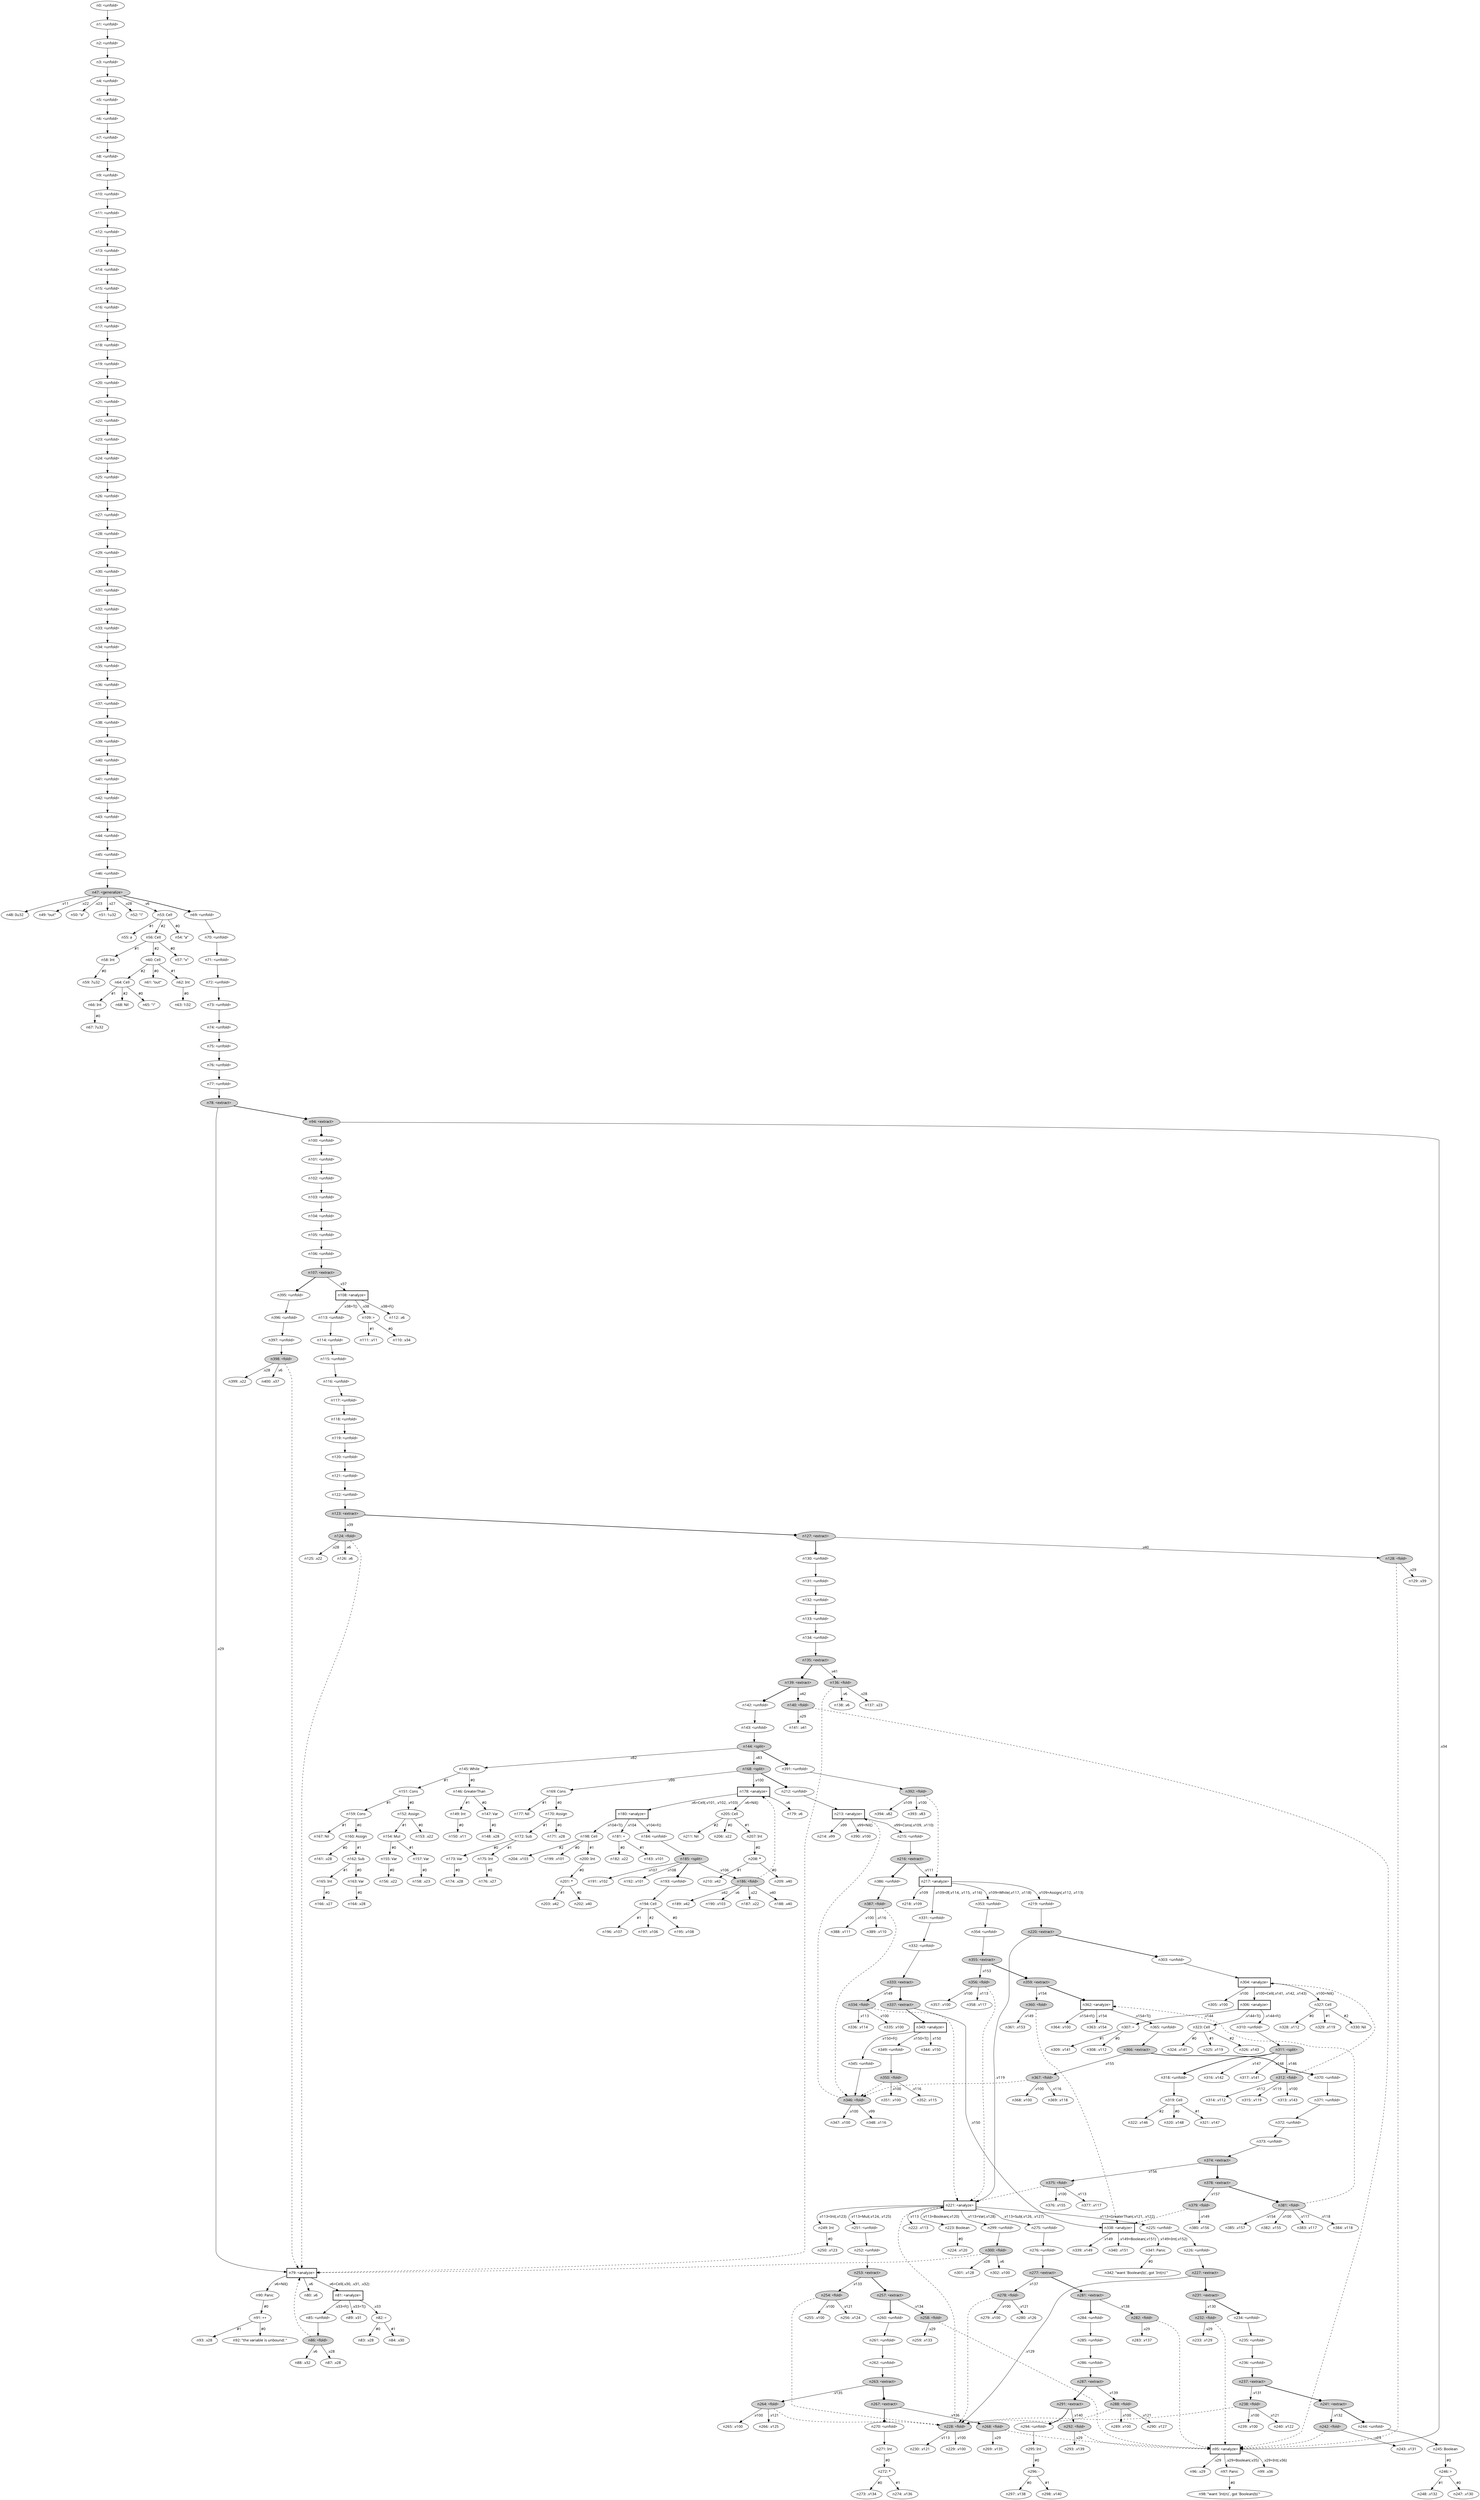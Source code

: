 digraph {
    node [fontname="bold helvetica"];
    edge [fontname="bold helvetica"];
    n0 [label="n0: <unfold>"];
    n1 [label="n1: <unfold>"];
    n0 -> n1;
    n2 [label="n2: <unfold>"];
    n1 -> n2;
    n3 [label="n3: <unfold>"];
    n2 -> n3;
    n4 [label="n4: <unfold>"];
    n3 -> n4;
    n5 [label="n5: <unfold>"];
    n4 -> n5;
    n6 [label="n6: <unfold>"];
    n5 -> n6;
    n7 [label="n7: <unfold>"];
    n6 -> n7;
    n8 [label="n8: <unfold>"];
    n7 -> n8;
    n9 [label="n9: <unfold>"];
    n8 -> n9;
    n10 [label="n10: <unfold>"];
    n9 -> n10;
    n11 [label="n11: <unfold>"];
    n10 -> n11;
    n12 [label="n12: <unfold>"];
    n11 -> n12;
    n13 [label="n13: <unfold>"];
    n12 -> n13;
    n14 [label="n14: <unfold>"];
    n13 -> n14;
    n15 [label="n15: <unfold>"];
    n14 -> n15;
    n16 [label="n16: <unfold>"];
    n15 -> n16;
    n17 [label="n17: <unfold>"];
    n16 -> n17;
    n18 [label="n18: <unfold>"];
    n17 -> n18;
    n19 [label="n19: <unfold>"];
    n18 -> n19;
    n20 [label="n20: <unfold>"];
    n19 -> n20;
    n21 [label="n21: <unfold>"];
    n20 -> n21;
    n22 [label="n22: <unfold>"];
    n21 -> n22;
    n23 [label="n23: <unfold>"];
    n22 -> n23;
    n24 [label="n24: <unfold>"];
    n23 -> n24;
    n25 [label="n25: <unfold>"];
    n24 -> n25;
    n26 [label="n26: <unfold>"];
    n25 -> n26;
    n27 [label="n27: <unfold>"];
    n26 -> n27;
    n28 [label="n28: <unfold>"];
    n27 -> n28;
    n29 [label="n29: <unfold>"];
    n28 -> n29;
    n30 [label="n30: <unfold>"];
    n29 -> n30;
    n31 [label="n31: <unfold>"];
    n30 -> n31;
    n32 [label="n32: <unfold>"];
    n31 -> n32;
    n33 [label="n33: <unfold>"];
    n32 -> n33;
    n34 [label="n34: <unfold>"];
    n33 -> n34;
    n35 [label="n35: <unfold>"];
    n34 -> n35;
    n36 [label="n36: <unfold>"];
    n35 -> n36;
    n37 [label="n37: <unfold>"];
    n36 -> n37;
    n38 [label="n38: <unfold>"];
    n37 -> n38;
    n39 [label="n39: <unfold>"];
    n38 -> n39;
    n40 [label="n40: <unfold>"];
    n39 -> n40;
    n41 [label="n41: <unfold>"];
    n40 -> n41;
    n42 [label="n42: <unfold>"];
    n41 -> n42;
    n43 [label="n43: <unfold>"];
    n42 -> n43;
    n44 [label="n44: <unfold>"];
    n43 -> n44;
    n45 [label="n45: <unfold>"];
    n44 -> n45;
    n46 [label="n46: <unfold>"];
    n45 -> n46;
    n47 [label="n47: <generalize>"] [style=filled];
    n46 -> n47;
    n48 [label="n48: 0u32"];
    n47 -> n48 [label=" .v11 "];
    n49 [label="n49: \"out\""];
    n47 -> n49 [label=" .v22 "];
    n50 [label="n50: \"a\""];
    n47 -> n50 [label=" .v23 "];
    n51 [label="n51: 1u32"];
    n47 -> n51 [label=" .v27 "];
    n52 [label="n52: \"i\""];
    n47 -> n52 [label=" .v28 "];
    n53 [label="n53: Cell"];
    n47 -> n53 [label=" .v6 "];
    n54 [label="n54: \"a\""];
    n53 -> n54 [label=" #0 "];
    n55 [label="n55: a"];
    n53 -> n55 [label=" #1 "];
    n56 [label="n56: Cell"];
    n53 -> n56 [label=" #2 "];
    n57 [label="n57: \"x\""];
    n56 -> n57 [label=" #0 "];
    n58 [label="n58: Int"];
    n56 -> n58 [label=" #1 "];
    n59 [label="n59: 7u32"];
    n58 -> n59 [label=" #0 "];
    n60 [label="n60: Cell"];
    n56 -> n60 [label=" #2 "];
    n61 [label="n61: \"out\""];
    n60 -> n61 [label=" #0 "];
    n62 [label="n62: Int"];
    n60 -> n62 [label=" #1 "];
    n63 [label="n63: 1i32"];
    n62 -> n63 [label=" #0 "];
    n64 [label="n64: Cell"];
    n60 -> n64 [label=" #2 "];
    n65 [label="n65: \"i\""];
    n64 -> n65 [label=" #0 "];
    n66 [label="n66: Int"];
    n64 -> n66 [label=" #1 "];
    n67 [label="n67: 7u32"];
    n66 -> n67 [label=" #0 "];
    n68 [label="n68: Nil"];
    n64 -> n68 [label=" #2 "];
    n69 [label="n69: <unfold>"];
    n47 -> n69 [penwidth=1.7 arrowhead=dot];
    n70 [label="n70: <unfold>"];
    n69 -> n70;
    n71 [label="n71: <unfold>"];
    n70 -> n71;
    n72 [label="n72: <unfold>"];
    n71 -> n72;
    n73 [label="n73: <unfold>"];
    n72 -> n73;
    n74 [label="n74: <unfold>"];
    n73 -> n74;
    n75 [label="n75: <unfold>"];
    n74 -> n75;
    n76 [label="n76: <unfold>"];
    n75 -> n76;
    n77 [label="n77: <unfold>"];
    n76 -> n77;
    n78 [label="n78: <extract>"] [style=filled];
    n77 -> n78;
    n79 [label="n79: <analyze>"] [shape=box style=bold];
    n78 -> n79 [label=" .v29 "];
    n80 [label="n80: .v6"];
    n79 -> n80 [label=" .v6 "];
    n81 [label="n81: <analyze>"] [shape=box style=bold];
    n79 -> n81 [label=" .v6=Cell(.v30, .v31, .v32) "];
    n82 [label="n82: ="];
    n81 -> n82 [label=" .v33 "];
    n83 [label="n83: .v28"];
    n82 -> n83 [label=" #0 "];
    n84 [label="n84: .v30"];
    n82 -> n84 [label=" #1 "];
    n85 [label="n85: <unfold>"];
    n81 -> n85 [label=" .v33=F() "];
    n86 [label="n86: <fold>"] [style=filled];
    n85 -> n86;
    n86 -> n79 [style=dashed];
    n87 [label="n87: .v28"];
    n86 -> n87 [label=" .v28 "];
    n88 [label="n88: .v32"];
    n86 -> n88 [label=" .v6 "];
    n89 [label="n89: .v31"];
    n81 -> n89 [label=" .v33=T() "];
    n90 [label="n90: Panic"];
    n79 -> n90 [label=" .v6=Nil() "];
    n91 [label="n91: ++"];
    n90 -> n91 [label=" #0 "];
    n92 [label="n92: \"the variable is unbound: \""];
    n91 -> n92 [label=" #0 "];
    n93 [label="n93: .v28"];
    n91 -> n93 [label=" #1 "];
    n94 [label="n94: <extract>"] [style=filled];
    n78 -> n94 [penwidth=1.7 arrowhead=dot];
    n95 [label="n95: <analyze>"] [shape=box style=bold];
    n94 -> n95 [label=" .v34 "];
    n96 [label="n96: .v29"];
    n95 -> n96 [label=" .v29 "];
    n97 [label="n97: Panic"];
    n95 -> n97 [label=" .v29=Boolean(.v35) "];
    n98 [label="n98: \"want `Int(n)`, got `Boolean(b)`\""];
    n97 -> n98 [label=" #0 "];
    n99 [label="n99: .v36"];
    n95 -> n99 [label=" .v29=Int(.v36) "];
    n100 [label="n100: <unfold>"];
    n94 -> n100 [penwidth=1.7 arrowhead=dot];
    n101 [label="n101: <unfold>"];
    n100 -> n101;
    n102 [label="n102: <unfold>"];
    n101 -> n102;
    n103 [label="n103: <unfold>"];
    n102 -> n103;
    n104 [label="n104: <unfold>"];
    n103 -> n104;
    n105 [label="n105: <unfold>"];
    n104 -> n105;
    n106 [label="n106: <unfold>"];
    n105 -> n106;
    n107 [label="n107: <extract>"] [style=filled];
    n106 -> n107;
    n108 [label="n108: <analyze>"] [shape=box style=bold];
    n107 -> n108 [label=" .v37 "];
    n109 [label="n109: >"];
    n108 -> n109 [label=" .v38 "];
    n110 [label="n110: .v34"];
    n109 -> n110 [label=" #0 "];
    n111 [label="n111: .v11"];
    n109 -> n111 [label=" #1 "];
    n112 [label="n112: .v6"];
    n108 -> n112 [label=" .v38=F() "];
    n113 [label="n113: <unfold>"];
    n108 -> n113 [label=" .v38=T() "];
    n114 [label="n114: <unfold>"];
    n113 -> n114;
    n115 [label="n115: <unfold>"];
    n114 -> n115;
    n116 [label="n116: <unfold>"];
    n115 -> n116;
    n117 [label="n117: <unfold>"];
    n116 -> n117;
    n118 [label="n118: <unfold>"];
    n117 -> n118;
    n119 [label="n119: <unfold>"];
    n118 -> n119;
    n120 [label="n120: <unfold>"];
    n119 -> n120;
    n121 [label="n121: <unfold>"];
    n120 -> n121;
    n122 [label="n122: <unfold>"];
    n121 -> n122;
    n123 [label="n123: <extract>"] [style=filled];
    n122 -> n123;
    n124 [label="n124: <fold>"] [style=filled];
    n123 -> n124 [label=" .v39 "];
    n124 -> n79 [style=dashed];
    n125 [label="n125: .v22"];
    n124 -> n125 [label=" .v28 "];
    n126 [label="n126: .v6"];
    n124 -> n126 [label=" .v6 "];
    n127 [label="n127: <extract>"] [style=filled];
    n123 -> n127 [penwidth=1.7 arrowhead=dot];
    n128 [label="n128: <fold>"] [style=filled];
    n127 -> n128 [label=" .v40 "];
    n128 -> n95 [style=dashed];
    n129 [label="n129: .v39"];
    n128 -> n129 [label=" .v29 "];
    n130 [label="n130: <unfold>"];
    n127 -> n130 [penwidth=1.7 arrowhead=dot];
    n131 [label="n131: <unfold>"];
    n130 -> n131;
    n132 [label="n132: <unfold>"];
    n131 -> n132;
    n133 [label="n133: <unfold>"];
    n132 -> n133;
    n134 [label="n134: <unfold>"];
    n133 -> n134;
    n135 [label="n135: <extract>"] [style=filled];
    n134 -> n135;
    n136 [label="n136: <fold>"] [style=filled];
    n135 -> n136 [label=" .v41 "];
    n136 -> n79 [style=dashed];
    n137 [label="n137: .v23"];
    n136 -> n137 [label=" .v28 "];
    n138 [label="n138: .v6"];
    n136 -> n138 [label=" .v6 "];
    n139 [label="n139: <extract>"] [style=filled];
    n135 -> n139 [penwidth=1.7 arrowhead=dot];
    n140 [label="n140: <fold>"] [style=filled];
    n139 -> n140 [label=" .v42 "];
    n140 -> n95 [style=dashed];
    n141 [label="n141: .v41"];
    n140 -> n141 [label=" .v29 "];
    n142 [label="n142: <unfold>"];
    n139 -> n142 [penwidth=1.7 arrowhead=dot];
    n143 [label="n143: <unfold>"];
    n142 -> n143;
    n144 [label="n144: <split>"] [style=filled];
    n143 -> n144;
    n145 [label="n145: While"];
    n144 -> n145 [label=" .v82 "];
    n146 [label="n146: GreaterThan"];
    n145 -> n146 [label=" #0 "];
    n147 [label="n147: Var"];
    n146 -> n147 [label=" #0 "];
    n148 [label="n148: .v28"];
    n147 -> n148 [label=" #0 "];
    n149 [label="n149: Int"];
    n146 -> n149 [label=" #1 "];
    n150 [label="n150: .v11"];
    n149 -> n150 [label=" #0 "];
    n151 [label="n151: Cons"];
    n145 -> n151 [label=" #1 "];
    n152 [label="n152: Assign"];
    n151 -> n152 [label=" #0 "];
    n153 [label="n153: .v22"];
    n152 -> n153 [label=" #0 "];
    n154 [label="n154: Mul"];
    n152 -> n154 [label=" #1 "];
    n155 [label="n155: Var"];
    n154 -> n155 [label=" #0 "];
    n156 [label="n156: .v22"];
    n155 -> n156 [label=" #0 "];
    n157 [label="n157: Var"];
    n154 -> n157 [label=" #1 "];
    n158 [label="n158: .v23"];
    n157 -> n158 [label=" #0 "];
    n159 [label="n159: Cons"];
    n151 -> n159 [label=" #1 "];
    n160 [label="n160: Assign"];
    n159 -> n160 [label=" #0 "];
    n161 [label="n161: .v28"];
    n160 -> n161 [label=" #0 "];
    n162 [label="n162: Sub"];
    n160 -> n162 [label=" #1 "];
    n163 [label="n163: Var"];
    n162 -> n163 [label=" #0 "];
    n164 [label="n164: .v28"];
    n163 -> n164 [label=" #0 "];
    n165 [label="n165: Int"];
    n162 -> n165 [label=" #1 "];
    n166 [label="n166: .v27"];
    n165 -> n166 [label=" #0 "];
    n167 [label="n167: Nil"];
    n159 -> n167 [label=" #1 "];
    n168 [label="n168: <split>"] [style=filled];
    n144 -> n168 [label=" .v83 "];
    n169 [label="n169: Cons"];
    n168 -> n169 [label=" .v99 "];
    n170 [label="n170: Assign"];
    n169 -> n170 [label=" #0 "];
    n171 [label="n171: .v28"];
    n170 -> n171 [label=" #0 "];
    n172 [label="n172: Sub"];
    n170 -> n172 [label=" #1 "];
    n173 [label="n173: Var"];
    n172 -> n173 [label=" #0 "];
    n174 [label="n174: .v28"];
    n173 -> n174 [label=" #0 "];
    n175 [label="n175: Int"];
    n172 -> n175 [label=" #1 "];
    n176 [label="n176: .v27"];
    n175 -> n176 [label=" #0 "];
    n177 [label="n177: Nil"];
    n169 -> n177 [label=" #1 "];
    n178 [label="n178: <analyze>"] [shape=box style=bold];
    n168 -> n178 [label=" .v100 "];
    n179 [label="n179: .v6"];
    n178 -> n179 [label=" .v6 "];
    n180 [label="n180: <analyze>"] [shape=box style=bold];
    n178 -> n180 [label=" .v6=Cell(.v101, .v102, .v103) "];
    n181 [label="n181: ="];
    n180 -> n181 [label=" .v104 "];
    n182 [label="n182: .v22"];
    n181 -> n182 [label=" #0 "];
    n183 [label="n183: .v101"];
    n181 -> n183 [label=" #1 "];
    n184 [label="n184: <unfold>"];
    n180 -> n184 [label=" .v104=F() "];
    n185 [label="n185: <split>"] [style=filled];
    n184 -> n185;
    n186 [label="n186: <fold>"] [style=filled];
    n185 -> n186 [label=" .v106 "];
    n186 -> n178 [style=dashed];
    n187 [label="n187: .v22"];
    n186 -> n187 [label=" .v22 "];
    n188 [label="n188: .v40"];
    n186 -> n188 [label=" .v40 "];
    n189 [label="n189: .v42"];
    n186 -> n189 [label=" .v42 "];
    n190 [label="n190: .v103"];
    n186 -> n190 [label=" .v6 "];
    n191 [label="n191: .v102"];
    n185 -> n191 [label=" .v107 "];
    n192 [label="n192: .v101"];
    n185 -> n192 [label=" .v108 "];
    n193 [label="n193: <unfold>"];
    n185 -> n193 [penwidth=1.7 arrowhead=dot];
    n194 [label="n194: Cell"];
    n193 -> n194;
    n195 [label="n195: .v108"];
    n194 -> n195 [label=" #0 "];
    n196 [label="n196: .v107"];
    n194 -> n196 [label=" #1 "];
    n197 [label="n197: .v106"];
    n194 -> n197 [label=" #2 "];
    n198 [label="n198: Cell"];
    n180 -> n198 [label=" .v104=T() "];
    n199 [label="n199: .v101"];
    n198 -> n199 [label=" #0 "];
    n200 [label="n200: Int"];
    n198 -> n200 [label=" #1 "];
    n201 [label="n201: *"];
    n200 -> n201 [label=" #0 "];
    n202 [label="n202: .v40"];
    n201 -> n202 [label=" #0 "];
    n203 [label="n203: .v42"];
    n201 -> n203 [label=" #1 "];
    n204 [label="n204: .v103"];
    n198 -> n204 [label=" #2 "];
    n205 [label="n205: Cell"];
    n178 -> n205 [label=" .v6=Nil() "];
    n206 [label="n206: .v22"];
    n205 -> n206 [label=" #0 "];
    n207 [label="n207: Int"];
    n205 -> n207 [label=" #1 "];
    n208 [label="n208: *"];
    n207 -> n208 [label=" #0 "];
    n209 [label="n209: .v40"];
    n208 -> n209 [label=" #0 "];
    n210 [label="n210: .v42"];
    n208 -> n210 [label=" #1 "];
    n211 [label="n211: Nil"];
    n205 -> n211 [label=" #2 "];
    n212 [label="n212: <unfold>"];
    n168 -> n212 [penwidth=1.7 arrowhead=dot];
    n213 [label="n213: <analyze>"] [shape=box style=bold];
    n212 -> n213;
    n214 [label="n214: .v99"];
    n213 -> n214 [label=" .v99 "];
    n215 [label="n215: <unfold>"];
    n213 -> n215 [label=" .v99=Cons(.v109, .v110) "];
    n216 [label="n216: <extract>"] [style=filled];
    n215 -> n216;
    n217 [label="n217: <analyze>"] [shape=box style=bold];
    n216 -> n217 [label=" .v111 "];
    n218 [label="n218: .v109"];
    n217 -> n218 [label=" .v109 "];
    n219 [label="n219: <unfold>"];
    n217 -> n219 [label=" .v109=Assign(.v112, .v113) "];
    n220 [label="n220: <extract>"] [style=filled];
    n219 -> n220;
    n221 [label="n221: <analyze>"] [shape=box style=bold];
    n220 -> n221 [label=" .v119 "];
    n222 [label="n222: .v113"];
    n221 -> n222 [label=" .v113 "];
    n223 [label="n223: Boolean"];
    n221 -> n223 [label=" .v113=Boolean(.v120) "];
    n224 [label="n224: .v120"];
    n223 -> n224 [label=" #0 "];
    n225 [label="n225: <unfold>"];
    n221 -> n225 [label=" .v113=GreaterThan(.v121, .v122) "];
    n226 [label="n226: <unfold>"];
    n225 -> n226;
    n227 [label="n227: <extract>"] [style=filled];
    n226 -> n227;
    n228 [label="n228: <fold>"] [style=filled];
    n227 -> n228 [label=" .v129 "];
    n228 -> n221 [style=dashed];
    n229 [label="n229: .v100"];
    n228 -> n229 [label=" .v100 "];
    n230 [label="n230: .v121"];
    n228 -> n230 [label=" .v113 "];
    n231 [label="n231: <extract>"] [style=filled];
    n227 -> n231 [penwidth=1.7 arrowhead=dot];
    n232 [label="n232: <fold>"] [style=filled];
    n231 -> n232 [label=" .v130 "];
    n232 -> n95 [style=dashed];
    n233 [label="n233: .v129"];
    n232 -> n233 [label=" .v29 "];
    n234 [label="n234: <unfold>"];
    n231 -> n234 [penwidth=1.7 arrowhead=dot];
    n235 [label="n235: <unfold>"];
    n234 -> n235;
    n236 [label="n236: <unfold>"];
    n235 -> n236;
    n237 [label="n237: <extract>"] [style=filled];
    n236 -> n237;
    n238 [label="n238: <fold>"] [style=filled];
    n237 -> n238 [label=" .v131 "];
    n238 -> n228 [style=dashed];
    n239 [label="n239: .v100"];
    n238 -> n239 [label=" .v100 "];
    n240 [label="n240: .v122"];
    n238 -> n240 [label=" .v121 "];
    n241 [label="n241: <extract>"] [style=filled];
    n237 -> n241 [penwidth=1.7 arrowhead=dot];
    n242 [label="n242: <fold>"] [style=filled];
    n241 -> n242 [label=" .v132 "];
    n242 -> n95 [style=dashed];
    n243 [label="n243: .v131"];
    n242 -> n243 [label=" .v29 "];
    n244 [label="n244: <unfold>"];
    n241 -> n244 [penwidth=1.7 arrowhead=dot];
    n245 [label="n245: Boolean"];
    n244 -> n245;
    n246 [label="n246: >"];
    n245 -> n246 [label=" #0 "];
    n247 [label="n247: .v130"];
    n246 -> n247 [label=" #0 "];
    n248 [label="n248: .v132"];
    n246 -> n248 [label=" #1 "];
    n249 [label="n249: Int"];
    n221 -> n249 [label=" .v113=Int(.v123) "];
    n250 [label="n250: .v123"];
    n249 -> n250 [label=" #0 "];
    n251 [label="n251: <unfold>"];
    n221 -> n251 [label=" .v113=Mul(.v124, .v125) "];
    n252 [label="n252: <unfold>"];
    n251 -> n252;
    n253 [label="n253: <extract>"] [style=filled];
    n252 -> n253;
    n254 [label="n254: <fold>"] [style=filled];
    n253 -> n254 [label=" .v133 "];
    n254 -> n228 [style=dashed];
    n255 [label="n255: .v100"];
    n254 -> n255 [label=" .v100 "];
    n256 [label="n256: .v124"];
    n254 -> n256 [label=" .v121 "];
    n257 [label="n257: <extract>"] [style=filled];
    n253 -> n257 [penwidth=1.7 arrowhead=dot];
    n258 [label="n258: <fold>"] [style=filled];
    n257 -> n258 [label=" .v134 "];
    n258 -> n95 [style=dashed];
    n259 [label="n259: .v133"];
    n258 -> n259 [label=" .v29 "];
    n260 [label="n260: <unfold>"];
    n257 -> n260 [penwidth=1.7 arrowhead=dot];
    n261 [label="n261: <unfold>"];
    n260 -> n261;
    n262 [label="n262: <unfold>"];
    n261 -> n262;
    n263 [label="n263: <extract>"] [style=filled];
    n262 -> n263;
    n264 [label="n264: <fold>"] [style=filled];
    n263 -> n264 [label=" .v135 "];
    n264 -> n228 [style=dashed];
    n265 [label="n265: .v100"];
    n264 -> n265 [label=" .v100 "];
    n266 [label="n266: .v125"];
    n264 -> n266 [label=" .v121 "];
    n267 [label="n267: <extract>"] [style=filled];
    n263 -> n267 [penwidth=1.7 arrowhead=dot];
    n268 [label="n268: <fold>"] [style=filled];
    n267 -> n268 [label=" .v136 "];
    n268 -> n95 [style=dashed];
    n269 [label="n269: .v135"];
    n268 -> n269 [label=" .v29 "];
    n270 [label="n270: <unfold>"];
    n267 -> n270 [penwidth=1.7 arrowhead=dot];
    n271 [label="n271: Int"];
    n270 -> n271;
    n272 [label="n272: *"];
    n271 -> n272 [label=" #0 "];
    n273 [label="n273: .v134"];
    n272 -> n273 [label=" #0 "];
    n274 [label="n274: .v136"];
    n272 -> n274 [label=" #1 "];
    n275 [label="n275: <unfold>"];
    n221 -> n275 [label=" .v113=Sub(.v126, .v127) "];
    n276 [label="n276: <unfold>"];
    n275 -> n276;
    n277 [label="n277: <extract>"] [style=filled];
    n276 -> n277;
    n278 [label="n278: <fold>"] [style=filled];
    n277 -> n278 [label=" .v137 "];
    n278 -> n228 [style=dashed];
    n279 [label="n279: .v100"];
    n278 -> n279 [label=" .v100 "];
    n280 [label="n280: .v126"];
    n278 -> n280 [label=" .v121 "];
    n281 [label="n281: <extract>"] [style=filled];
    n277 -> n281 [penwidth=1.7 arrowhead=dot];
    n282 [label="n282: <fold>"] [style=filled];
    n281 -> n282 [label=" .v138 "];
    n282 -> n95 [style=dashed];
    n283 [label="n283: .v137"];
    n282 -> n283 [label=" .v29 "];
    n284 [label="n284: <unfold>"];
    n281 -> n284 [penwidth=1.7 arrowhead=dot];
    n285 [label="n285: <unfold>"];
    n284 -> n285;
    n286 [label="n286: <unfold>"];
    n285 -> n286;
    n287 [label="n287: <extract>"] [style=filled];
    n286 -> n287;
    n288 [label="n288: <fold>"] [style=filled];
    n287 -> n288 [label=" .v139 "];
    n288 -> n228 [style=dashed];
    n289 [label="n289: .v100"];
    n288 -> n289 [label=" .v100 "];
    n290 [label="n290: .v127"];
    n288 -> n290 [label=" .v121 "];
    n291 [label="n291: <extract>"] [style=filled];
    n287 -> n291 [penwidth=1.7 arrowhead=dot];
    n292 [label="n292: <fold>"] [style=filled];
    n291 -> n292 [label=" .v140 "];
    n292 -> n95 [style=dashed];
    n293 [label="n293: .v139"];
    n292 -> n293 [label=" .v29 "];
    n294 [label="n294: <unfold>"];
    n291 -> n294 [penwidth=1.7 arrowhead=dot];
    n295 [label="n295: Int"];
    n294 -> n295;
    n296 [label="n296: -"];
    n295 -> n296 [label=" #0 "];
    n297 [label="n297: .v138"];
    n296 -> n297 [label=" #0 "];
    n298 [label="n298: .v140"];
    n296 -> n298 [label=" #1 "];
    n299 [label="n299: <unfold>"];
    n221 -> n299 [label=" .v113=Var(.v128) "];
    n300 [label="n300: <fold>"] [style=filled];
    n299 -> n300;
    n300 -> n79 [style=dashed];
    n301 [label="n301: .v128"];
    n300 -> n301 [label=" .v28 "];
    n302 [label="n302: .v100"];
    n300 -> n302 [label=" .v6 "];
    n303 [label="n303: <unfold>"];
    n220 -> n303 [penwidth=1.7 arrowhead=dot];
    n304 [label="n304: <analyze>"] [shape=box style=bold];
    n303 -> n304;
    n305 [label="n305: .v100"];
    n304 -> n305 [label=" .v100 "];
    n306 [label="n306: <analyze>"] [shape=box style=bold];
    n304 -> n306 [label=" .v100=Cell(.v141, .v142, .v143) "];
    n307 [label="n307: ="];
    n306 -> n307 [label=" .v144 "];
    n308 [label="n308: .v112"];
    n307 -> n308 [label=" #0 "];
    n309 [label="n309: .v141"];
    n307 -> n309 [label=" #1 "];
    n310 [label="n310: <unfold>"];
    n306 -> n310 [label=" .v144=F() "];
    n311 [label="n311: <split>"] [style=filled];
    n310 -> n311;
    n312 [label="n312: <fold>"] [style=filled];
    n311 -> n312 [label=" .v146 "];
    n312 -> n304 [style=dashed];
    n313 [label="n313: .v143"];
    n312 -> n313 [label=" .v100 "];
    n314 [label="n314: .v112"];
    n312 -> n314 [label=" .v112 "];
    n315 [label="n315: .v119"];
    n312 -> n315 [label=" .v119 "];
    n316 [label="n316: .v142"];
    n311 -> n316 [label=" .v147 "];
    n317 [label="n317: .v141"];
    n311 -> n317 [label=" .v148 "];
    n318 [label="n318: <unfold>"];
    n311 -> n318 [penwidth=1.7 arrowhead=dot];
    n319 [label="n319: Cell"];
    n318 -> n319;
    n320 [label="n320: .v148"];
    n319 -> n320 [label=" #0 "];
    n321 [label="n321: .v147"];
    n319 -> n321 [label=" #1 "];
    n322 [label="n322: .v146"];
    n319 -> n322 [label=" #2 "];
    n323 [label="n323: Cell"];
    n306 -> n323 [label=" .v144=T() "];
    n324 [label="n324: .v141"];
    n323 -> n324 [label=" #0 "];
    n325 [label="n325: .v119"];
    n323 -> n325 [label=" #1 "];
    n326 [label="n326: .v143"];
    n323 -> n326 [label=" #2 "];
    n327 [label="n327: Cell"];
    n304 -> n327 [label=" .v100=Nil() "];
    n328 [label="n328: .v112"];
    n327 -> n328 [label=" #0 "];
    n329 [label="n329: .v119"];
    n327 -> n329 [label=" #1 "];
    n330 [label="n330: Nil"];
    n327 -> n330 [label=" #2 "];
    n331 [label="n331: <unfold>"];
    n217 -> n331 [label=" .v109=If(.v114, .v115, .v116) "];
    n332 [label="n332: <unfold>"];
    n331 -> n332;
    n333 [label="n333: <extract>"] [style=filled];
    n332 -> n333;
    n334 [label="n334: <fold>"] [style=filled];
    n333 -> n334 [label=" .v149 "];
    n334 -> n221 [style=dashed];
    n335 [label="n335: .v100"];
    n334 -> n335 [label=" .v100 "];
    n336 [label="n336: .v114"];
    n334 -> n336 [label=" .v113 "];
    n337 [label="n337: <extract>"] [style=filled];
    n333 -> n337 [penwidth=1.7 arrowhead=dot];
    n338 [label="n338: <analyze>"] [shape=box style=bold];
    n337 -> n338 [label=" .v150 "];
    n339 [label="n339: .v149"];
    n338 -> n339 [label=" .v149 "];
    n340 [label="n340: .v151"];
    n338 -> n340 [label=" .v149=Boolean(.v151) "];
    n341 [label="n341: Panic"];
    n338 -> n341 [label=" .v149=Int(.v152) "];
    n342 [label="n342: \"want `Boolean(b)`, got `Int(n)`\""];
    n341 -> n342 [label=" #0 "];
    n343 [label="n343: <analyze>"] [shape=box style=bold];
    n337 -> n343 [penwidth=1.7 arrowhead=dot];
    n344 [label="n344: .v150"];
    n343 -> n344 [label=" .v150 "];
    n345 [label="n345: <unfold>"];
    n343 -> n345 [label=" .v150=F() "];
    n346 [label="n346: <fold>"] [style=filled];
    n345 -> n346;
    n346 -> n213 [style=dashed];
    n347 [label="n347: .v100"];
    n346 -> n347 [label=" .v100 "];
    n348 [label="n348: .v116"];
    n346 -> n348 [label=" .v99 "];
    n349 [label="n349: <unfold>"];
    n343 -> n349 [label=" .v150=T() "];
    n350 [label="n350: <fold>"] [style=filled];
    n349 -> n350;
    n350 -> n346 [style=dashed];
    n351 [label="n351: .v100"];
    n350 -> n351 [label=" .v100 "];
    n352 [label="n352: .v115"];
    n350 -> n352 [label=" .v116 "];
    n353 [label="n353: <unfold>"];
    n217 -> n353 [label=" .v109=While(.v117, .v118) "];
    n354 [label="n354: <unfold>"];
    n353 -> n354;
    n355 [label="n355: <extract>"] [style=filled];
    n354 -> n355;
    n356 [label="n356: <fold>"] [style=filled];
    n355 -> n356 [label=" .v153 "];
    n356 -> n221 [style=dashed];
    n357 [label="n357: .v100"];
    n356 -> n357 [label=" .v100 "];
    n358 [label="n358: .v117"];
    n356 -> n358 [label=" .v113 "];
    n359 [label="n359: <extract>"] [style=filled];
    n355 -> n359 [penwidth=1.7 arrowhead=dot];
    n360 [label="n360: <fold>"] [style=filled];
    n359 -> n360 [label=" .v154 "];
    n360 -> n338 [style=dashed];
    n361 [label="n361: .v153"];
    n360 -> n361 [label=" .v149 "];
    n362 [label="n362: <analyze>"] [shape=box style=bold];
    n359 -> n362 [penwidth=1.7 arrowhead=dot];
    n363 [label="n363: .v154"];
    n362 -> n363 [label=" .v154 "];
    n364 [label="n364: .v100"];
    n362 -> n364 [label=" .v154=F() "];
    n365 [label="n365: <unfold>"];
    n362 -> n365 [label=" .v154=T() "];
    n366 [label="n366: <extract>"] [style=filled];
    n365 -> n366;
    n367 [label="n367: <fold>"] [style=filled];
    n366 -> n367 [label=" .v155 "];
    n367 -> n346 [style=dashed];
    n368 [label="n368: .v100"];
    n367 -> n368 [label=" .v100 "];
    n369 [label="n369: .v118"];
    n367 -> n369 [label=" .v116 "];
    n370 [label="n370: <unfold>"];
    n366 -> n370 [penwidth=1.7 arrowhead=dot];
    n371 [label="n371: <unfold>"];
    n370 -> n371;
    n372 [label="n372: <unfold>"];
    n371 -> n372;
    n373 [label="n373: <unfold>"];
    n372 -> n373;
    n374 [label="n374: <extract>"] [style=filled];
    n373 -> n374;
    n375 [label="n375: <fold>"] [style=filled];
    n374 -> n375 [label=" .v156 "];
    n375 -> n221 [style=dashed];
    n376 [label="n376: .v155"];
    n375 -> n376 [label=" .v100 "];
    n377 [label="n377: .v117"];
    n375 -> n377 [label=" .v113 "];
    n378 [label="n378: <extract>"] [style=filled];
    n374 -> n378 [penwidth=1.7 arrowhead=dot];
    n379 [label="n379: <fold>"] [style=filled];
    n378 -> n379 [label=" .v157 "];
    n379 -> n338 [style=dashed];
    n380 [label="n380: .v156"];
    n379 -> n380 [label=" .v149 "];
    n381 [label="n381: <fold>"] [style=filled];
    n378 -> n381 [penwidth=1.7 arrowhead=dot];
    n381 -> n362 [style=dashed];
    n382 [label="n382: .v155"];
    n381 -> n382 [label=" .v100 "];
    n383 [label="n383: .v117"];
    n381 -> n383 [label=" .v117 "];
    n384 [label="n384: .v118"];
    n381 -> n384 [label=" .v118 "];
    n385 [label="n385: .v157"];
    n381 -> n385 [label=" .v154 "];
    n386 [label="n386: <unfold>"];
    n216 -> n386 [penwidth=1.7 arrowhead=dot];
    n387 [label="n387: <fold>"] [style=filled];
    n386 -> n387;
    n387 -> n346 [style=dashed];
    n388 [label="n388: .v111"];
    n387 -> n388 [label=" .v100 "];
    n389 [label="n389: .v110"];
    n387 -> n389 [label=" .v116 "];
    n390 [label="n390: .v100"];
    n213 -> n390 [label=" .v99=Nil() "];
    n391 [label="n391: <unfold>"];
    n144 -> n391 [penwidth=1.7 arrowhead=dot];
    n392 [label="n392: <fold>"] [style=filled];
    n391 -> n392;
    n392 -> n217 [style=dashed];
    n393 [label="n393: .v83"];
    n392 -> n393 [label=" .v100 "];
    n394 [label="n394: .v82"];
    n392 -> n394 [label=" .v109 "];
    n395 [label="n395: <unfold>"];
    n107 -> n395 [penwidth=1.7 arrowhead=dot];
    n396 [label="n396: <unfold>"];
    n395 -> n396;
    n397 [label="n397: <unfold>"];
    n396 -> n397;
    n398 [label="n398: <fold>"] [style=filled];
    n397 -> n398;
    n398 -> n79 [style=dashed];
    n399 [label="n399: .v22"];
    n398 -> n399 [label=" .v28 "];
    n400 [label="n400: .v37"];
    n398 -> n400 [label=" .v6 "];
}
